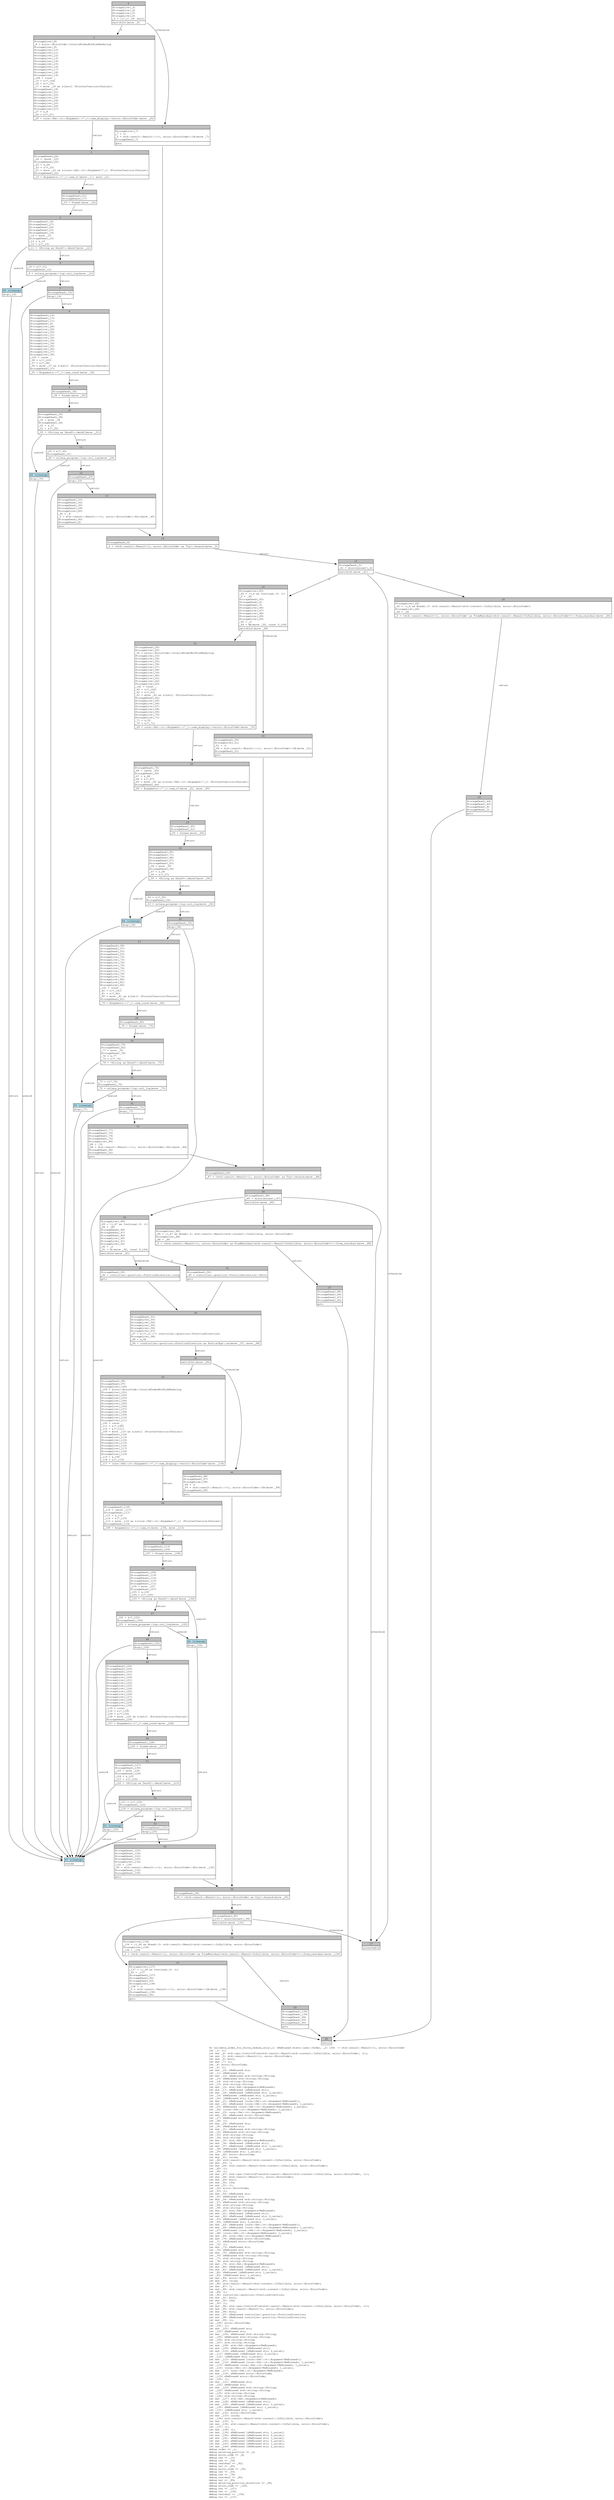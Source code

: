 digraph Mir_0_4569 {
    graph [fontname="Courier, monospace"];
    node [fontname="Courier, monospace"];
    edge [fontname="Courier, monospace"];
    label=<fn validate_order_for_force_reduce_only(_1: &amp;ReErased state::user::Order, _2: i64) -&gt; std::result::Result&lt;(), error::ErrorCode&gt;<br align="left"/>let _3: ();<br align="left"/>let mut _4: std::ops::ControlFlow&lt;std::result::Result&lt;std::convert::Infallible, error::ErrorCode&gt;, ()&gt;;<br align="left"/>let mut _5: std::result::Result&lt;(), error::ErrorCode&gt;;<br align="left"/>let mut _6: bool;<br align="left"/>let mut _7: ();<br align="left"/>let _8: error::ErrorCode;<br align="left"/>let _9: ();<br align="left"/>let mut _10: &amp;ReErased str;<br align="left"/>let _11: &amp;ReErased str;<br align="left"/>let mut _12: &amp;ReErased std::string::String;<br align="left"/>let _13: &amp;ReErased std::string::String;<br align="left"/>let _14: std::string::String;<br align="left"/>let _15: std::string::String;<br align="left"/>let mut _16: std::fmt::Arguments&lt;ReErased&gt;;<br align="left"/>let mut _17: &amp;ReErased [&amp;ReErased str];<br align="left"/>let mut _18: &amp;ReErased [&amp;ReErased str; 2_usize];<br align="left"/>let _19: &amp;ReErased [&amp;ReErased str; 2_usize];<br align="left"/>let _20: [&amp;ReErased str; 2_usize];<br align="left"/>let mut _21: &amp;ReErased [core::fmt::rt::Argument&lt;ReErased&gt;];<br align="left"/>let mut _22: &amp;ReErased [core::fmt::rt::Argument&lt;ReErased&gt;; 1_usize];<br align="left"/>let _23: &amp;ReErased [core::fmt::rt::Argument&lt;ReErased&gt;; 1_usize];<br align="left"/>let _24: [core::fmt::rt::Argument&lt;ReErased&gt;; 1_usize];<br align="left"/>let mut _25: core::fmt::rt::Argument&lt;ReErased&gt;;<br align="left"/>let mut _26: &amp;ReErased error::ErrorCode;<br align="left"/>let _27: &amp;ReErased error::ErrorCode;<br align="left"/>let _28: ();<br align="left"/>let mut _29: &amp;ReErased str;<br align="left"/>let _30: &amp;ReErased str;<br align="left"/>let mut _31: &amp;ReErased std::string::String;<br align="left"/>let _32: &amp;ReErased std::string::String;<br align="left"/>let _33: std::string::String;<br align="left"/>let _34: std::string::String;<br align="left"/>let mut _35: std::fmt::Arguments&lt;ReErased&gt;;<br align="left"/>let mut _36: &amp;ReErased [&amp;ReErased str];<br align="left"/>let mut _37: &amp;ReErased [&amp;ReErased str; 1_usize];<br align="left"/>let _38: &amp;ReErased [&amp;ReErased str; 1_usize];<br align="left"/>let _39: [&amp;ReErased str; 1_usize];<br align="left"/>let mut _40: error::ErrorCode;<br align="left"/>let mut _41: isize;<br align="left"/>let _42: std::result::Result&lt;std::convert::Infallible, error::ErrorCode&gt;;<br align="left"/>let mut _43: !;<br align="left"/>let mut _44: std::result::Result&lt;std::convert::Infallible, error::ErrorCode&gt;;<br align="left"/>let _45: ();<br align="left"/>let _46: ();<br align="left"/>let mut _47: std::ops::ControlFlow&lt;std::result::Result&lt;std::convert::Infallible, error::ErrorCode&gt;, ()&gt;;<br align="left"/>let mut _48: std::result::Result&lt;(), error::ErrorCode&gt;;<br align="left"/>let mut _49: bool;<br align="left"/>let mut _50: i64;<br align="left"/>let mut _51: ();<br align="left"/>let _52: error::ErrorCode;<br align="left"/>let _53: ();<br align="left"/>let mut _54: &amp;ReErased str;<br align="left"/>let _55: &amp;ReErased str;<br align="left"/>let mut _56: &amp;ReErased std::string::String;<br align="left"/>let _57: &amp;ReErased std::string::String;<br align="left"/>let _58: std::string::String;<br align="left"/>let _59: std::string::String;<br align="left"/>let mut _60: std::fmt::Arguments&lt;ReErased&gt;;<br align="left"/>let mut _61: &amp;ReErased [&amp;ReErased str];<br align="left"/>let mut _62: &amp;ReErased [&amp;ReErased str; 2_usize];<br align="left"/>let _63: &amp;ReErased [&amp;ReErased str; 2_usize];<br align="left"/>let _64: [&amp;ReErased str; 2_usize];<br align="left"/>let mut _65: &amp;ReErased [core::fmt::rt::Argument&lt;ReErased&gt;];<br align="left"/>let mut _66: &amp;ReErased [core::fmt::rt::Argument&lt;ReErased&gt;; 1_usize];<br align="left"/>let _67: &amp;ReErased [core::fmt::rt::Argument&lt;ReErased&gt;; 1_usize];<br align="left"/>let _68: [core::fmt::rt::Argument&lt;ReErased&gt;; 1_usize];<br align="left"/>let mut _69: core::fmt::rt::Argument&lt;ReErased&gt;;<br align="left"/>let mut _70: &amp;ReErased error::ErrorCode;<br align="left"/>let _71: &amp;ReErased error::ErrorCode;<br align="left"/>let _72: ();<br align="left"/>let mut _73: &amp;ReErased str;<br align="left"/>let _74: &amp;ReErased str;<br align="left"/>let mut _75: &amp;ReErased std::string::String;<br align="left"/>let _76: &amp;ReErased std::string::String;<br align="left"/>let _77: std::string::String;<br align="left"/>let _78: std::string::String;<br align="left"/>let mut _79: std::fmt::Arguments&lt;ReErased&gt;;<br align="left"/>let mut _80: &amp;ReErased [&amp;ReErased str];<br align="left"/>let mut _81: &amp;ReErased [&amp;ReErased str; 1_usize];<br align="left"/>let _82: &amp;ReErased [&amp;ReErased str; 1_usize];<br align="left"/>let _83: [&amp;ReErased str; 1_usize];<br align="left"/>let mut _84: error::ErrorCode;<br align="left"/>let mut _85: isize;<br align="left"/>let _86: std::result::Result&lt;std::convert::Infallible, error::ErrorCode&gt;;<br align="left"/>let mut _87: !;<br align="left"/>let mut _88: std::result::Result&lt;std::convert::Infallible, error::ErrorCode&gt;;<br align="left"/>let _89: ();<br align="left"/>let _90: controller::position::PositionDirection;<br align="left"/>let mut _91: bool;<br align="left"/>let mut _92: i64;<br align="left"/>let _93: ();<br align="left"/>let mut _94: std::ops::ControlFlow&lt;std::result::Result&lt;std::convert::Infallible, error::ErrorCode&gt;, ()&gt;;<br align="left"/>let mut _95: std::result::Result&lt;(), error::ErrorCode&gt;;<br align="left"/>let mut _96: bool;<br align="left"/>let mut _97: &amp;ReErased controller::position::PositionDirection;<br align="left"/>let mut _98: &amp;ReErased controller::position::PositionDirection;<br align="left"/>let mut _99: ();<br align="left"/>let _100: error::ErrorCode;<br align="left"/>let _101: ();<br align="left"/>let mut _102: &amp;ReErased str;<br align="left"/>let _103: &amp;ReErased str;<br align="left"/>let mut _104: &amp;ReErased std::string::String;<br align="left"/>let _105: &amp;ReErased std::string::String;<br align="left"/>let _106: std::string::String;<br align="left"/>let _107: std::string::String;<br align="left"/>let mut _108: std::fmt::Arguments&lt;ReErased&gt;;<br align="left"/>let mut _109: &amp;ReErased [&amp;ReErased str];<br align="left"/>let mut _110: &amp;ReErased [&amp;ReErased str; 2_usize];<br align="left"/>let _111: &amp;ReErased [&amp;ReErased str; 2_usize];<br align="left"/>let _112: [&amp;ReErased str; 2_usize];<br align="left"/>let mut _113: &amp;ReErased [core::fmt::rt::Argument&lt;ReErased&gt;];<br align="left"/>let mut _114: &amp;ReErased [core::fmt::rt::Argument&lt;ReErased&gt;; 1_usize];<br align="left"/>let _115: &amp;ReErased [core::fmt::rt::Argument&lt;ReErased&gt;; 1_usize];<br align="left"/>let _116: [core::fmt::rt::Argument&lt;ReErased&gt;; 1_usize];<br align="left"/>let mut _117: core::fmt::rt::Argument&lt;ReErased&gt;;<br align="left"/>let mut _118: &amp;ReErased error::ErrorCode;<br align="left"/>let _119: &amp;ReErased error::ErrorCode;<br align="left"/>let _120: ();<br align="left"/>let mut _121: &amp;ReErased str;<br align="left"/>let _122: &amp;ReErased str;<br align="left"/>let mut _123: &amp;ReErased std::string::String;<br align="left"/>let _124: &amp;ReErased std::string::String;<br align="left"/>let _125: std::string::String;<br align="left"/>let _126: std::string::String;<br align="left"/>let mut _127: std::fmt::Arguments&lt;ReErased&gt;;<br align="left"/>let mut _128: &amp;ReErased [&amp;ReErased str];<br align="left"/>let mut _129: &amp;ReErased [&amp;ReErased str; 1_usize];<br align="left"/>let _130: &amp;ReErased [&amp;ReErased str; 1_usize];<br align="left"/>let _131: [&amp;ReErased str; 1_usize];<br align="left"/>let mut _132: error::ErrorCode;<br align="left"/>let mut _133: isize;<br align="left"/>let _134: std::result::Result&lt;std::convert::Infallible, error::ErrorCode&gt;;<br align="left"/>let mut _135: !;<br align="left"/>let mut _136: std::result::Result&lt;std::convert::Infallible, error::ErrorCode&gt;;<br align="left"/>let _137: ();<br align="left"/>let mut _138: ();<br align="left"/>let mut _139: &amp;ReErased [&amp;ReErased str; 1_usize];<br align="left"/>let mut _140: &amp;ReErased [&amp;ReErased str; 2_usize];<br align="left"/>let mut _141: &amp;ReErased [&amp;ReErased str; 1_usize];<br align="left"/>let mut _142: &amp;ReErased [&amp;ReErased str; 2_usize];<br align="left"/>let mut _143: &amp;ReErased [&amp;ReErased str; 1_usize];<br align="left"/>let mut _144: &amp;ReErased [&amp;ReErased str; 2_usize];<br align="left"/>debug order =&gt; _1;<br align="left"/>debug existing_position =&gt; _2;<br align="left"/>debug error_code =&gt; _8;<br align="left"/>debug res =&gt; _15;<br align="left"/>debug res =&gt; _34;<br align="left"/>debug residual =&gt; _42;<br align="left"/>debug val =&gt; _45;<br align="left"/>debug error_code =&gt; _52;<br align="left"/>debug res =&gt; _59;<br align="left"/>debug res =&gt; _78;<br align="left"/>debug residual =&gt; _86;<br align="left"/>debug val =&gt; _89;<br align="left"/>debug existing_position_direction =&gt; _90;<br align="left"/>debug error_code =&gt; _100;<br align="left"/>debug res =&gt; _107;<br align="left"/>debug res =&gt; _126;<br align="left"/>debug residual =&gt; _134;<br align="left"/>debug val =&gt; _137;<br align="left"/>>;
    bb0__0_4569 [shape="none", label=<<table border="0" cellborder="1" cellspacing="0"><tr><td bgcolor="gray" align="center" colspan="1">0</td></tr><tr><td align="left" balign="left">StorageLive(_3)<br/>StorageLive(_4)<br/>StorageLive(_5)<br/>StorageLive(_6)<br/>_6 = ((*_1).18: bool)<br/></td></tr><tr><td align="left">switchInt(move _6)</td></tr></table>>];
    bb1__0_4569 [shape="none", label=<<table border="0" cellborder="1" cellspacing="0"><tr><td bgcolor="gray" align="center" colspan="1">1</td></tr><tr><td align="left" balign="left">StorageLive(_7)<br/>_7 = ()<br/>_5 = std::result::Result::&lt;(), error::ErrorCode&gt;::Ok(move _7)<br/>StorageDead(_7)<br/></td></tr><tr><td align="left">goto</td></tr></table>>];
    bb2__0_4569 [shape="none", label=<<table border="0" cellborder="1" cellspacing="0"><tr><td bgcolor="gray" align="center" colspan="1">2</td></tr><tr><td align="left" balign="left">StorageLive(_8)<br/>_8 = error::ErrorCode::InvalidOrderNotRiskReducing<br/>StorageLive(_9)<br/>StorageLive(_10)<br/>StorageLive(_11)<br/>StorageLive(_12)<br/>StorageLive(_13)<br/>StorageLive(_14)<br/>StorageLive(_15)<br/>StorageLive(_16)<br/>StorageLive(_17)<br/>StorageLive(_18)<br/>StorageLive(_19)<br/>_144 = const _<br/>_19 = &amp;(*_144)<br/>_18 = &amp;(*_19)<br/>_17 = move _18 as &amp;[&amp;str] (PointerCoercion(Unsize))<br/>StorageDead(_18)<br/>StorageLive(_21)<br/>StorageLive(_22)<br/>StorageLive(_23)<br/>StorageLive(_24)<br/>StorageLive(_25)<br/>StorageLive(_26)<br/>StorageLive(_27)<br/>_27 = &amp;_8<br/>_26 = &amp;(*_27)<br/></td></tr><tr><td align="left">_25 = core::fmt::rt::Argument::&lt;'_&gt;::new_display::&lt;error::ErrorCode&gt;(move _26)</td></tr></table>>];
    bb3__0_4569 [shape="none", label=<<table border="0" cellborder="1" cellspacing="0"><tr><td bgcolor="gray" align="center" colspan="1">3</td></tr><tr><td align="left" balign="left">StorageDead(_26)<br/>_24 = [move _25]<br/>StorageDead(_25)<br/>_23 = &amp;_24<br/>_22 = &amp;(*_23)<br/>_21 = move _22 as &amp;[core::fmt::rt::Argument&lt;'_&gt;] (PointerCoercion(Unsize))<br/>StorageDead(_22)<br/></td></tr><tr><td align="left">_16 = Arguments::&lt;'_&gt;::new_v1(move _17, move _21)</td></tr></table>>];
    bb4__0_4569 [shape="none", label=<<table border="0" cellborder="1" cellspacing="0"><tr><td bgcolor="gray" align="center" colspan="1">4</td></tr><tr><td align="left" balign="left">StorageDead(_21)<br/>StorageDead(_17)<br/></td></tr><tr><td align="left">_15 = format(move _16)</td></tr></table>>];
    bb5__0_4569 [shape="none", label=<<table border="0" cellborder="1" cellspacing="0"><tr><td bgcolor="gray" align="center" colspan="1">5</td></tr><tr><td align="left" balign="left">StorageDead(_16)<br/>StorageDead(_27)<br/>StorageDead(_24)<br/>StorageDead(_23)<br/>StorageDead(_19)<br/>_14 = move _15<br/>StorageDead(_15)<br/>_13 = &amp;_14<br/>_12 = &amp;(*_13)<br/></td></tr><tr><td align="left">_11 = &lt;String as Deref&gt;::deref(move _12)</td></tr></table>>];
    bb6__0_4569 [shape="none", label=<<table border="0" cellborder="1" cellspacing="0"><tr><td bgcolor="gray" align="center" colspan="1">6</td></tr><tr><td align="left" balign="left">_10 = &amp;(*_11)<br/>StorageDead(_12)<br/></td></tr><tr><td align="left">_9 = solana_program::log::sol_log(move _10)</td></tr></table>>];
    bb7__0_4569 [shape="none", label=<<table border="0" cellborder="1" cellspacing="0"><tr><td bgcolor="gray" align="center" colspan="1">7</td></tr><tr><td align="left" balign="left">StorageDead(_10)<br/></td></tr><tr><td align="left">drop(_14)</td></tr></table>>];
    bb8__0_4569 [shape="none", label=<<table border="0" cellborder="1" cellspacing="0"><tr><td bgcolor="gray" align="center" colspan="1">8</td></tr><tr><td align="left" balign="left">StorageDead(_14)<br/>StorageDead(_13)<br/>StorageDead(_11)<br/>StorageDead(_9)<br/>StorageLive(_28)<br/>StorageLive(_29)<br/>StorageLive(_30)<br/>StorageLive(_31)<br/>StorageLive(_32)<br/>StorageLive(_33)<br/>StorageLive(_34)<br/>StorageLive(_35)<br/>StorageLive(_36)<br/>StorageLive(_37)<br/>StorageLive(_38)<br/>_143 = const _<br/>_38 = &amp;(*_143)<br/>_37 = &amp;(*_38)<br/>_36 = move _37 as &amp;[&amp;str] (PointerCoercion(Unsize))<br/>StorageDead(_37)<br/></td></tr><tr><td align="left">_35 = Arguments::&lt;'_&gt;::new_const(move _36)</td></tr></table>>];
    bb9__0_4569 [shape="none", label=<<table border="0" cellborder="1" cellspacing="0"><tr><td bgcolor="gray" align="center" colspan="1">9</td></tr><tr><td align="left" balign="left">StorageDead(_36)<br/></td></tr><tr><td align="left">_34 = format(move _35)</td></tr></table>>];
    bb10__0_4569 [shape="none", label=<<table border="0" cellborder="1" cellspacing="0"><tr><td bgcolor="gray" align="center" colspan="1">10</td></tr><tr><td align="left" balign="left">StorageDead(_35)<br/>StorageDead(_38)<br/>_33 = move _34<br/>StorageDead(_34)<br/>_32 = &amp;_33<br/>_31 = &amp;(*_32)<br/></td></tr><tr><td align="left">_30 = &lt;String as Deref&gt;::deref(move _31)</td></tr></table>>];
    bb11__0_4569 [shape="none", label=<<table border="0" cellborder="1" cellspacing="0"><tr><td bgcolor="gray" align="center" colspan="1">11</td></tr><tr><td align="left" balign="left">_29 = &amp;(*_30)<br/>StorageDead(_31)<br/></td></tr><tr><td align="left">_28 = solana_program::log::sol_log(move _29)</td></tr></table>>];
    bb12__0_4569 [shape="none", label=<<table border="0" cellborder="1" cellspacing="0"><tr><td bgcolor="gray" align="center" colspan="1">12</td></tr><tr><td align="left" balign="left">StorageDead(_29)<br/></td></tr><tr><td align="left">drop(_33)</td></tr></table>>];
    bb13__0_4569 [shape="none", label=<<table border="0" cellborder="1" cellspacing="0"><tr><td bgcolor="gray" align="center" colspan="1">13</td></tr><tr><td align="left" balign="left">StorageDead(_33)<br/>StorageDead(_32)<br/>StorageDead(_30)<br/>StorageDead(_28)<br/>StorageLive(_40)<br/>_40 = _8<br/>_5 = std::result::Result::&lt;(), error::ErrorCode&gt;::Err(move _40)<br/>StorageDead(_40)<br/>StorageDead(_8)<br/></td></tr><tr><td align="left">goto</td></tr></table>>];
    bb14__0_4569 [shape="none", label=<<table border="0" cellborder="1" cellspacing="0"><tr><td bgcolor="gray" align="center" colspan="1">14</td></tr><tr><td align="left" balign="left">StorageDead(_6)<br/></td></tr><tr><td align="left">_4 = &lt;std::result::Result&lt;(), error::ErrorCode&gt; as Try&gt;::branch(move _5)</td></tr></table>>];
    bb15__0_4569 [shape="none", label=<<table border="0" cellborder="1" cellspacing="0"><tr><td bgcolor="gray" align="center" colspan="1">15</td></tr><tr><td align="left" balign="left">StorageDead(_5)<br/>_41 = discriminant(_4)<br/></td></tr><tr><td align="left">switchInt(move _41)</td></tr></table>>];
    bb16__0_4569 [shape="none", label=<<table border="0" cellborder="1" cellspacing="0"><tr><td bgcolor="gray" align="center" colspan="1">16</td></tr><tr><td align="left" balign="left">StorageLive(_45)<br/>_45 = ((_4 as Continue).0: ())<br/>_3 = _45<br/>StorageDead(_45)<br/>StorageDead(_4)<br/>StorageDead(_3)<br/>StorageLive(_46)<br/>StorageLive(_47)<br/>StorageLive(_48)<br/>StorageLive(_49)<br/>StorageLive(_50)<br/>_50 = _2<br/>_49 = Ne(move _50, const 0_i64)<br/></td></tr><tr><td align="left">switchInt(move _49)</td></tr></table>>];
    bb17__0_4569 [shape="none", label=<<table border="0" cellborder="1" cellspacing="0"><tr><td bgcolor="gray" align="center" colspan="1">17</td></tr><tr><td align="left">unreachable</td></tr></table>>];
    bb18__0_4569 [shape="none", label=<<table border="0" cellborder="1" cellspacing="0"><tr><td bgcolor="gray" align="center" colspan="1">18</td></tr><tr><td align="left" balign="left">StorageLive(_42)<br/>_42 = ((_4 as Break).0: std::result::Result&lt;std::convert::Infallible, error::ErrorCode&gt;)<br/>StorageLive(_44)<br/>_44 = _42<br/></td></tr><tr><td align="left">_0 = &lt;std::result::Result&lt;(), error::ErrorCode&gt; as FromResidual&lt;std::result::Result&lt;Infallible, error::ErrorCode&gt;&gt;&gt;::from_residual(move _44)</td></tr></table>>];
    bb19__0_4569 [shape="none", label=<<table border="0" cellborder="1" cellspacing="0"><tr><td bgcolor="gray" align="center" colspan="1">19</td></tr><tr><td align="left" balign="left">StorageDead(_44)<br/>StorageDead(_42)<br/>StorageDead(_4)<br/>StorageDead(_3)<br/></td></tr><tr><td align="left">goto</td></tr></table>>];
    bb20__0_4569 [shape="none", label=<<table border="0" cellborder="1" cellspacing="0"><tr><td bgcolor="gray" align="center" colspan="1">20</td></tr><tr><td align="left" balign="left">StorageDead(_50)<br/>StorageLive(_51)<br/>_51 = ()<br/>_48 = std::result::Result::&lt;(), error::ErrorCode&gt;::Ok(move _51)<br/>StorageDead(_51)<br/></td></tr><tr><td align="left">goto</td></tr></table>>];
    bb21__0_4569 [shape="none", label=<<table border="0" cellborder="1" cellspacing="0"><tr><td bgcolor="gray" align="center" colspan="1">21</td></tr><tr><td align="left" balign="left">StorageDead(_50)<br/>StorageLive(_52)<br/>_52 = error::ErrorCode::InvalidOrderNotRiskReducing<br/>StorageLive(_53)<br/>StorageLive(_54)<br/>StorageLive(_55)<br/>StorageLive(_56)<br/>StorageLive(_57)<br/>StorageLive(_58)<br/>StorageLive(_59)<br/>StorageLive(_60)<br/>StorageLive(_61)<br/>StorageLive(_62)<br/>StorageLive(_63)<br/>_142 = const _<br/>_63 = &amp;(*_142)<br/>_62 = &amp;(*_63)<br/>_61 = move _62 as &amp;[&amp;str] (PointerCoercion(Unsize))<br/>StorageDead(_62)<br/>StorageLive(_65)<br/>StorageLive(_66)<br/>StorageLive(_67)<br/>StorageLive(_68)<br/>StorageLive(_69)<br/>StorageLive(_70)<br/>StorageLive(_71)<br/>_71 = &amp;_52<br/>_70 = &amp;(*_71)<br/></td></tr><tr><td align="left">_69 = core::fmt::rt::Argument::&lt;'_&gt;::new_display::&lt;error::ErrorCode&gt;(move _70)</td></tr></table>>];
    bb22__0_4569 [shape="none", label=<<table border="0" cellborder="1" cellspacing="0"><tr><td bgcolor="gray" align="center" colspan="1">22</td></tr><tr><td align="left" balign="left">StorageDead(_70)<br/>_68 = [move _69]<br/>StorageDead(_69)<br/>_67 = &amp;_68<br/>_66 = &amp;(*_67)<br/>_65 = move _66 as &amp;[core::fmt::rt::Argument&lt;'_&gt;] (PointerCoercion(Unsize))<br/>StorageDead(_66)<br/></td></tr><tr><td align="left">_60 = Arguments::&lt;'_&gt;::new_v1(move _61, move _65)</td></tr></table>>];
    bb23__0_4569 [shape="none", label=<<table border="0" cellborder="1" cellspacing="0"><tr><td bgcolor="gray" align="center" colspan="1">23</td></tr><tr><td align="left" balign="left">StorageDead(_65)<br/>StorageDead(_61)<br/></td></tr><tr><td align="left">_59 = format(move _60)</td></tr></table>>];
    bb24__0_4569 [shape="none", label=<<table border="0" cellborder="1" cellspacing="0"><tr><td bgcolor="gray" align="center" colspan="1">24</td></tr><tr><td align="left" balign="left">StorageDead(_60)<br/>StorageDead(_71)<br/>StorageDead(_68)<br/>StorageDead(_67)<br/>StorageDead(_63)<br/>_58 = move _59<br/>StorageDead(_59)<br/>_57 = &amp;_58<br/>_56 = &amp;(*_57)<br/></td></tr><tr><td align="left">_55 = &lt;String as Deref&gt;::deref(move _56)</td></tr></table>>];
    bb25__0_4569 [shape="none", label=<<table border="0" cellborder="1" cellspacing="0"><tr><td bgcolor="gray" align="center" colspan="1">25</td></tr><tr><td align="left" balign="left">_54 = &amp;(*_55)<br/>StorageDead(_56)<br/></td></tr><tr><td align="left">_53 = solana_program::log::sol_log(move _54)</td></tr></table>>];
    bb26__0_4569 [shape="none", label=<<table border="0" cellborder="1" cellspacing="0"><tr><td bgcolor="gray" align="center" colspan="1">26</td></tr><tr><td align="left" balign="left">StorageDead(_54)<br/></td></tr><tr><td align="left">drop(_58)</td></tr></table>>];
    bb27__0_4569 [shape="none", label=<<table border="0" cellborder="1" cellspacing="0"><tr><td bgcolor="gray" align="center" colspan="1">27</td></tr><tr><td align="left" balign="left">StorageDead(_58)<br/>StorageDead(_57)<br/>StorageDead(_55)<br/>StorageDead(_53)<br/>StorageLive(_72)<br/>StorageLive(_73)<br/>StorageLive(_74)<br/>StorageLive(_75)<br/>StorageLive(_76)<br/>StorageLive(_77)<br/>StorageLive(_78)<br/>StorageLive(_79)<br/>StorageLive(_80)<br/>StorageLive(_81)<br/>StorageLive(_82)<br/>_141 = const _<br/>_82 = &amp;(*_141)<br/>_81 = &amp;(*_82)<br/>_80 = move _81 as &amp;[&amp;str] (PointerCoercion(Unsize))<br/>StorageDead(_81)<br/></td></tr><tr><td align="left">_79 = Arguments::&lt;'_&gt;::new_const(move _80)</td></tr></table>>];
    bb28__0_4569 [shape="none", label=<<table border="0" cellborder="1" cellspacing="0"><tr><td bgcolor="gray" align="center" colspan="1">28</td></tr><tr><td align="left" balign="left">StorageDead(_80)<br/></td></tr><tr><td align="left">_78 = format(move _79)</td></tr></table>>];
    bb29__0_4569 [shape="none", label=<<table border="0" cellborder="1" cellspacing="0"><tr><td bgcolor="gray" align="center" colspan="1">29</td></tr><tr><td align="left" balign="left">StorageDead(_79)<br/>StorageDead(_82)<br/>_77 = move _78<br/>StorageDead(_78)<br/>_76 = &amp;_77<br/>_75 = &amp;(*_76)<br/></td></tr><tr><td align="left">_74 = &lt;String as Deref&gt;::deref(move _75)</td></tr></table>>];
    bb30__0_4569 [shape="none", label=<<table border="0" cellborder="1" cellspacing="0"><tr><td bgcolor="gray" align="center" colspan="1">30</td></tr><tr><td align="left" balign="left">_73 = &amp;(*_74)<br/>StorageDead(_75)<br/></td></tr><tr><td align="left">_72 = solana_program::log::sol_log(move _73)</td></tr></table>>];
    bb31__0_4569 [shape="none", label=<<table border="0" cellborder="1" cellspacing="0"><tr><td bgcolor="gray" align="center" colspan="1">31</td></tr><tr><td align="left" balign="left">StorageDead(_73)<br/></td></tr><tr><td align="left">drop(_77)</td></tr></table>>];
    bb32__0_4569 [shape="none", label=<<table border="0" cellborder="1" cellspacing="0"><tr><td bgcolor="gray" align="center" colspan="1">32</td></tr><tr><td align="left" balign="left">StorageDead(_77)<br/>StorageDead(_76)<br/>StorageDead(_74)<br/>StorageDead(_72)<br/>StorageLive(_84)<br/>_84 = _52<br/>_48 = std::result::Result::&lt;(), error::ErrorCode&gt;::Err(move _84)<br/>StorageDead(_84)<br/>StorageDead(_52)<br/></td></tr><tr><td align="left">goto</td></tr></table>>];
    bb33__0_4569 [shape="none", label=<<table border="0" cellborder="1" cellspacing="0"><tr><td bgcolor="gray" align="center" colspan="1">33</td></tr><tr><td align="left" balign="left">StorageDead(_49)<br/></td></tr><tr><td align="left">_47 = &lt;std::result::Result&lt;(), error::ErrorCode&gt; as Try&gt;::branch(move _48)</td></tr></table>>];
    bb34__0_4569 [shape="none", label=<<table border="0" cellborder="1" cellspacing="0"><tr><td bgcolor="gray" align="center" colspan="1">34</td></tr><tr><td align="left" balign="left">StorageDead(_48)<br/>_85 = discriminant(_47)<br/></td></tr><tr><td align="left">switchInt(move _85)</td></tr></table>>];
    bb35__0_4569 [shape="none", label=<<table border="0" cellborder="1" cellspacing="0"><tr><td bgcolor="gray" align="center" colspan="1">35</td></tr><tr><td align="left" balign="left">StorageLive(_89)<br/>_89 = ((_47 as Continue).0: ())<br/>_46 = _89<br/>StorageDead(_89)<br/>StorageDead(_47)<br/>StorageDead(_46)<br/>StorageLive(_90)<br/>StorageLive(_91)<br/>StorageLive(_92)<br/>_92 = _2<br/>_91 = Gt(move _92, const 0_i64)<br/></td></tr><tr><td align="left">switchInt(move _91)</td></tr></table>>];
    bb36__0_4569 [shape="none", label=<<table border="0" cellborder="1" cellspacing="0"><tr><td bgcolor="gray" align="center" colspan="1">36</td></tr><tr><td align="left" balign="left">StorageLive(_86)<br/>_86 = ((_47 as Break).0: std::result::Result&lt;std::convert::Infallible, error::ErrorCode&gt;)<br/>StorageLive(_88)<br/>_88 = _86<br/></td></tr><tr><td align="left">_0 = &lt;std::result::Result&lt;(), error::ErrorCode&gt; as FromResidual&lt;std::result::Result&lt;Infallible, error::ErrorCode&gt;&gt;&gt;::from_residual(move _88)</td></tr></table>>];
    bb37__0_4569 [shape="none", label=<<table border="0" cellborder="1" cellspacing="0"><tr><td bgcolor="gray" align="center" colspan="1">37</td></tr><tr><td align="left" balign="left">StorageDead(_88)<br/>StorageDead(_86)<br/>StorageDead(_47)<br/>StorageDead(_46)<br/></td></tr><tr><td align="left">goto</td></tr></table>>];
    bb38__0_4569 [shape="none", label=<<table border="0" cellborder="1" cellspacing="0"><tr><td bgcolor="gray" align="center" colspan="1">38</td></tr><tr><td align="left" balign="left">StorageDead(_92)<br/>_90 = controller::position::PositionDirection::Long<br/></td></tr><tr><td align="left">goto</td></tr></table>>];
    bb39__0_4569 [shape="none", label=<<table border="0" cellborder="1" cellspacing="0"><tr><td bgcolor="gray" align="center" colspan="1">39</td></tr><tr><td align="left" balign="left">StorageDead(_92)<br/>_90 = controller::position::PositionDirection::Short<br/></td></tr><tr><td align="left">goto</td></tr></table>>];
    bb40__0_4569 [shape="none", label=<<table border="0" cellborder="1" cellspacing="0"><tr><td bgcolor="gray" align="center" colspan="1">40</td></tr><tr><td align="left" balign="left">StorageDead(_91)<br/>StorageLive(_93)<br/>StorageLive(_94)<br/>StorageLive(_95)<br/>StorageLive(_96)<br/>StorageLive(_97)<br/>_97 = &amp;((*_1).17: controller::position::PositionDirection)<br/>StorageLive(_98)<br/>_98 = &amp;_90<br/></td></tr><tr><td align="left">_96 = &lt;controller::position::PositionDirection as PartialEq&gt;::ne(move _97, move _98)</td></tr></table>>];
    bb41__0_4569 [shape="none", label=<<table border="0" cellborder="1" cellspacing="0"><tr><td bgcolor="gray" align="center" colspan="1">41</td></tr><tr><td align="left">switchInt(move _96)</td></tr></table>>];
    bb42__0_4569 [shape="none", label=<<table border="0" cellborder="1" cellspacing="0"><tr><td bgcolor="gray" align="center" colspan="1">42</td></tr><tr><td align="left" balign="left">StorageDead(_98)<br/>StorageDead(_97)<br/>StorageLive(_99)<br/>_99 = ()<br/>_95 = std::result::Result::&lt;(), error::ErrorCode&gt;::Ok(move _99)<br/>StorageDead(_99)<br/></td></tr><tr><td align="left">goto</td></tr></table>>];
    bb43__0_4569 [shape="none", label=<<table border="0" cellborder="1" cellspacing="0"><tr><td bgcolor="gray" align="center" colspan="1">43</td></tr><tr><td align="left" balign="left">StorageDead(_98)<br/>StorageDead(_97)<br/>StorageLive(_100)<br/>_100 = error::ErrorCode::InvalidOrderNotRiskReducing<br/>StorageLive(_101)<br/>StorageLive(_102)<br/>StorageLive(_103)<br/>StorageLive(_104)<br/>StorageLive(_105)<br/>StorageLive(_106)<br/>StorageLive(_107)<br/>StorageLive(_108)<br/>StorageLive(_109)<br/>StorageLive(_110)<br/>StorageLive(_111)<br/>_140 = const _<br/>_111 = &amp;(*_140)<br/>_110 = &amp;(*_111)<br/>_109 = move _110 as &amp;[&amp;str] (PointerCoercion(Unsize))<br/>StorageDead(_110)<br/>StorageLive(_113)<br/>StorageLive(_114)<br/>StorageLive(_115)<br/>StorageLive(_116)<br/>StorageLive(_117)<br/>StorageLive(_118)<br/>StorageLive(_119)<br/>_119 = &amp;_100<br/>_118 = &amp;(*_119)<br/></td></tr><tr><td align="left">_117 = core::fmt::rt::Argument::&lt;'_&gt;::new_display::&lt;error::ErrorCode&gt;(move _118)</td></tr></table>>];
    bb44__0_4569 [shape="none", label=<<table border="0" cellborder="1" cellspacing="0"><tr><td bgcolor="gray" align="center" colspan="1">44</td></tr><tr><td align="left" balign="left">StorageDead(_118)<br/>_116 = [move _117]<br/>StorageDead(_117)<br/>_115 = &amp;_116<br/>_114 = &amp;(*_115)<br/>_113 = move _114 as &amp;[core::fmt::rt::Argument&lt;'_&gt;] (PointerCoercion(Unsize))<br/>StorageDead(_114)<br/></td></tr><tr><td align="left">_108 = Arguments::&lt;'_&gt;::new_v1(move _109, move _113)</td></tr></table>>];
    bb45__0_4569 [shape="none", label=<<table border="0" cellborder="1" cellspacing="0"><tr><td bgcolor="gray" align="center" colspan="1">45</td></tr><tr><td align="left" balign="left">StorageDead(_113)<br/>StorageDead(_109)<br/></td></tr><tr><td align="left">_107 = format(move _108)</td></tr></table>>];
    bb46__0_4569 [shape="none", label=<<table border="0" cellborder="1" cellspacing="0"><tr><td bgcolor="gray" align="center" colspan="1">46</td></tr><tr><td align="left" balign="left">StorageDead(_108)<br/>StorageDead(_119)<br/>StorageDead(_116)<br/>StorageDead(_115)<br/>StorageDead(_111)<br/>_106 = move _107<br/>StorageDead(_107)<br/>_105 = &amp;_106<br/>_104 = &amp;(*_105)<br/></td></tr><tr><td align="left">_103 = &lt;String as Deref&gt;::deref(move _104)</td></tr></table>>];
    bb47__0_4569 [shape="none", label=<<table border="0" cellborder="1" cellspacing="0"><tr><td bgcolor="gray" align="center" colspan="1">47</td></tr><tr><td align="left" balign="left">_102 = &amp;(*_103)<br/>StorageDead(_104)<br/></td></tr><tr><td align="left">_101 = solana_program::log::sol_log(move _102)</td></tr></table>>];
    bb48__0_4569 [shape="none", label=<<table border="0" cellborder="1" cellspacing="0"><tr><td bgcolor="gray" align="center" colspan="1">48</td></tr><tr><td align="left" balign="left">StorageDead(_102)<br/></td></tr><tr><td align="left">drop(_106)</td></tr></table>>];
    bb49__0_4569 [shape="none", label=<<table border="0" cellborder="1" cellspacing="0"><tr><td bgcolor="gray" align="center" colspan="1">49</td></tr><tr><td align="left" balign="left">StorageDead(_106)<br/>StorageDead(_105)<br/>StorageDead(_103)<br/>StorageDead(_101)<br/>StorageLive(_120)<br/>StorageLive(_121)<br/>StorageLive(_122)<br/>StorageLive(_123)<br/>StorageLive(_124)<br/>StorageLive(_125)<br/>StorageLive(_126)<br/>StorageLive(_127)<br/>StorageLive(_128)<br/>StorageLive(_129)<br/>StorageLive(_130)<br/>_139 = const _<br/>_130 = &amp;(*_139)<br/>_129 = &amp;(*_130)<br/>_128 = move _129 as &amp;[&amp;str] (PointerCoercion(Unsize))<br/>StorageDead(_129)<br/></td></tr><tr><td align="left">_127 = Arguments::&lt;'_&gt;::new_const(move _128)</td></tr></table>>];
    bb50__0_4569 [shape="none", label=<<table border="0" cellborder="1" cellspacing="0"><tr><td bgcolor="gray" align="center" colspan="1">50</td></tr><tr><td align="left" balign="left">StorageDead(_128)<br/></td></tr><tr><td align="left">_126 = format(move _127)</td></tr></table>>];
    bb51__0_4569 [shape="none", label=<<table border="0" cellborder="1" cellspacing="0"><tr><td bgcolor="gray" align="center" colspan="1">51</td></tr><tr><td align="left" balign="left">StorageDead(_127)<br/>StorageDead(_130)<br/>_125 = move _126<br/>StorageDead(_126)<br/>_124 = &amp;_125<br/>_123 = &amp;(*_124)<br/></td></tr><tr><td align="left">_122 = &lt;String as Deref&gt;::deref(move _123)</td></tr></table>>];
    bb52__0_4569 [shape="none", label=<<table border="0" cellborder="1" cellspacing="0"><tr><td bgcolor="gray" align="center" colspan="1">52</td></tr><tr><td align="left" balign="left">_121 = &amp;(*_122)<br/>StorageDead(_123)<br/></td></tr><tr><td align="left">_120 = solana_program::log::sol_log(move _121)</td></tr></table>>];
    bb53__0_4569 [shape="none", label=<<table border="0" cellborder="1" cellspacing="0"><tr><td bgcolor="gray" align="center" colspan="1">53</td></tr><tr><td align="left" balign="left">StorageDead(_121)<br/></td></tr><tr><td align="left">drop(_125)</td></tr></table>>];
    bb54__0_4569 [shape="none", label=<<table border="0" cellborder="1" cellspacing="0"><tr><td bgcolor="gray" align="center" colspan="1">54</td></tr><tr><td align="left" balign="left">StorageDead(_125)<br/>StorageDead(_124)<br/>StorageDead(_122)<br/>StorageDead(_120)<br/>StorageLive(_132)<br/>_132 = _100<br/>_95 = std::result::Result::&lt;(), error::ErrorCode&gt;::Err(move _132)<br/>StorageDead(_132)<br/>StorageDead(_100)<br/></td></tr><tr><td align="left">goto</td></tr></table>>];
    bb55__0_4569 [shape="none", label=<<table border="0" cellborder="1" cellspacing="0"><tr><td bgcolor="gray" align="center" colspan="1">55</td></tr><tr><td align="left" balign="left">StorageDead(_96)<br/></td></tr><tr><td align="left">_94 = &lt;std::result::Result&lt;(), error::ErrorCode&gt; as Try&gt;::branch(move _95)</td></tr></table>>];
    bb56__0_4569 [shape="none", label=<<table border="0" cellborder="1" cellspacing="0"><tr><td bgcolor="gray" align="center" colspan="1">56</td></tr><tr><td align="left" balign="left">StorageDead(_95)<br/>_133 = discriminant(_94)<br/></td></tr><tr><td align="left">switchInt(move _133)</td></tr></table>>];
    bb57__0_4569 [shape="none", label=<<table border="0" cellborder="1" cellspacing="0"><tr><td bgcolor="gray" align="center" colspan="1">57</td></tr><tr><td align="left" balign="left">StorageLive(_137)<br/>_137 = ((_94 as Continue).0: ())<br/>_93 = _137<br/>StorageDead(_137)<br/>StorageDead(_94)<br/>StorageDead(_93)<br/>StorageLive(_138)<br/>_138 = ()<br/>_0 = std::result::Result::&lt;(), error::ErrorCode&gt;::Ok(move _138)<br/>StorageDead(_138)<br/>StorageDead(_90)<br/></td></tr><tr><td align="left">goto</td></tr></table>>];
    bb58__0_4569 [shape="none", label=<<table border="0" cellborder="1" cellspacing="0"><tr><td bgcolor="gray" align="center" colspan="1">58</td></tr><tr><td align="left" balign="left">StorageLive(_134)<br/>_134 = ((_94 as Break).0: std::result::Result&lt;std::convert::Infallible, error::ErrorCode&gt;)<br/>StorageLive(_136)<br/>_136 = _134<br/></td></tr><tr><td align="left">_0 = &lt;std::result::Result&lt;(), error::ErrorCode&gt; as FromResidual&lt;std::result::Result&lt;Infallible, error::ErrorCode&gt;&gt;&gt;::from_residual(move _136)</td></tr></table>>];
    bb59__0_4569 [shape="none", label=<<table border="0" cellborder="1" cellspacing="0"><tr><td bgcolor="gray" align="center" colspan="1">59</td></tr><tr><td align="left" balign="left">StorageDead(_136)<br/>StorageDead(_134)<br/>StorageDead(_94)<br/>StorageDead(_93)<br/>StorageDead(_90)<br/></td></tr><tr><td align="left">goto</td></tr></table>>];
    bb60__0_4569 [shape="none", label=<<table border="0" cellborder="1" cellspacing="0"><tr><td bgcolor="gray" align="center" colspan="1">60</td></tr><tr><td align="left">return</td></tr></table>>];
    bb61__0_4569 [shape="none", label=<<table border="0" cellborder="1" cellspacing="0"><tr><td bgcolor="lightblue" align="center" colspan="1">61 (cleanup)</td></tr><tr><td align="left">drop(_125)</td></tr></table>>];
    bb62__0_4569 [shape="none", label=<<table border="0" cellborder="1" cellspacing="0"><tr><td bgcolor="lightblue" align="center" colspan="1">62 (cleanup)</td></tr><tr><td align="left">drop(_106)</td></tr></table>>];
    bb63__0_4569 [shape="none", label=<<table border="0" cellborder="1" cellspacing="0"><tr><td bgcolor="lightblue" align="center" colspan="1">63 (cleanup)</td></tr><tr><td align="left">drop(_77)</td></tr></table>>];
    bb64__0_4569 [shape="none", label=<<table border="0" cellborder="1" cellspacing="0"><tr><td bgcolor="lightblue" align="center" colspan="1">64 (cleanup)</td></tr><tr><td align="left">drop(_58)</td></tr></table>>];
    bb65__0_4569 [shape="none", label=<<table border="0" cellborder="1" cellspacing="0"><tr><td bgcolor="lightblue" align="center" colspan="1">65 (cleanup)</td></tr><tr><td align="left">drop(_33)</td></tr></table>>];
    bb66__0_4569 [shape="none", label=<<table border="0" cellborder="1" cellspacing="0"><tr><td bgcolor="lightblue" align="center" colspan="1">66 (cleanup)</td></tr><tr><td align="left">drop(_14)</td></tr></table>>];
    bb67__0_4569 [shape="none", label=<<table border="0" cellborder="1" cellspacing="0"><tr><td bgcolor="lightblue" align="center" colspan="1">67 (cleanup)</td></tr><tr><td align="left">resume</td></tr></table>>];
    bb0__0_4569 -> bb2__0_4569 [label="0"];
    bb0__0_4569 -> bb1__0_4569 [label="otherwise"];
    bb1__0_4569 -> bb14__0_4569 [label=""];
    bb2__0_4569 -> bb3__0_4569 [label="return"];
    bb3__0_4569 -> bb4__0_4569 [label="return"];
    bb4__0_4569 -> bb5__0_4569 [label="return"];
    bb5__0_4569 -> bb6__0_4569 [label="return"];
    bb5__0_4569 -> bb66__0_4569 [label="unwind"];
    bb6__0_4569 -> bb7__0_4569 [label="return"];
    bb6__0_4569 -> bb66__0_4569 [label="unwind"];
    bb7__0_4569 -> bb8__0_4569 [label="return"];
    bb7__0_4569 -> bb67__0_4569 [label="unwind"];
    bb8__0_4569 -> bb9__0_4569 [label="return"];
    bb9__0_4569 -> bb10__0_4569 [label="return"];
    bb10__0_4569 -> bb11__0_4569 [label="return"];
    bb10__0_4569 -> bb65__0_4569 [label="unwind"];
    bb11__0_4569 -> bb12__0_4569 [label="return"];
    bb11__0_4569 -> bb65__0_4569 [label="unwind"];
    bb12__0_4569 -> bb13__0_4569 [label="return"];
    bb12__0_4569 -> bb67__0_4569 [label="unwind"];
    bb13__0_4569 -> bb14__0_4569 [label=""];
    bb14__0_4569 -> bb15__0_4569 [label="return"];
    bb15__0_4569 -> bb16__0_4569 [label="0"];
    bb15__0_4569 -> bb18__0_4569 [label="1"];
    bb15__0_4569 -> bb17__0_4569 [label="otherwise"];
    bb16__0_4569 -> bb21__0_4569 [label="0"];
    bb16__0_4569 -> bb20__0_4569 [label="otherwise"];
    bb18__0_4569 -> bb19__0_4569 [label="return"];
    bb19__0_4569 -> bb60__0_4569 [label=""];
    bb20__0_4569 -> bb33__0_4569 [label=""];
    bb21__0_4569 -> bb22__0_4569 [label="return"];
    bb22__0_4569 -> bb23__0_4569 [label="return"];
    bb23__0_4569 -> bb24__0_4569 [label="return"];
    bb24__0_4569 -> bb25__0_4569 [label="return"];
    bb24__0_4569 -> bb64__0_4569 [label="unwind"];
    bb25__0_4569 -> bb26__0_4569 [label="return"];
    bb25__0_4569 -> bb64__0_4569 [label="unwind"];
    bb26__0_4569 -> bb27__0_4569 [label="return"];
    bb26__0_4569 -> bb67__0_4569 [label="unwind"];
    bb27__0_4569 -> bb28__0_4569 [label="return"];
    bb28__0_4569 -> bb29__0_4569 [label="return"];
    bb29__0_4569 -> bb30__0_4569 [label="return"];
    bb29__0_4569 -> bb63__0_4569 [label="unwind"];
    bb30__0_4569 -> bb31__0_4569 [label="return"];
    bb30__0_4569 -> bb63__0_4569 [label="unwind"];
    bb31__0_4569 -> bb32__0_4569 [label="return"];
    bb31__0_4569 -> bb67__0_4569 [label="unwind"];
    bb32__0_4569 -> bb33__0_4569 [label=""];
    bb33__0_4569 -> bb34__0_4569 [label="return"];
    bb34__0_4569 -> bb35__0_4569 [label="0"];
    bb34__0_4569 -> bb36__0_4569 [label="1"];
    bb34__0_4569 -> bb17__0_4569 [label="otherwise"];
    bb35__0_4569 -> bb39__0_4569 [label="0"];
    bb35__0_4569 -> bb38__0_4569 [label="otherwise"];
    bb36__0_4569 -> bb37__0_4569 [label="return"];
    bb37__0_4569 -> bb60__0_4569 [label=""];
    bb38__0_4569 -> bb40__0_4569 [label=""];
    bb39__0_4569 -> bb40__0_4569 [label=""];
    bb40__0_4569 -> bb41__0_4569 [label="return"];
    bb41__0_4569 -> bb43__0_4569 [label="0"];
    bb41__0_4569 -> bb42__0_4569 [label="otherwise"];
    bb42__0_4569 -> bb55__0_4569 [label=""];
    bb43__0_4569 -> bb44__0_4569 [label="return"];
    bb44__0_4569 -> bb45__0_4569 [label="return"];
    bb45__0_4569 -> bb46__0_4569 [label="return"];
    bb46__0_4569 -> bb47__0_4569 [label="return"];
    bb46__0_4569 -> bb62__0_4569 [label="unwind"];
    bb47__0_4569 -> bb48__0_4569 [label="return"];
    bb47__0_4569 -> bb62__0_4569 [label="unwind"];
    bb48__0_4569 -> bb49__0_4569 [label="return"];
    bb48__0_4569 -> bb67__0_4569 [label="unwind"];
    bb49__0_4569 -> bb50__0_4569 [label="return"];
    bb50__0_4569 -> bb51__0_4569 [label="return"];
    bb51__0_4569 -> bb52__0_4569 [label="return"];
    bb51__0_4569 -> bb61__0_4569 [label="unwind"];
    bb52__0_4569 -> bb53__0_4569 [label="return"];
    bb52__0_4569 -> bb61__0_4569 [label="unwind"];
    bb53__0_4569 -> bb54__0_4569 [label="return"];
    bb53__0_4569 -> bb67__0_4569 [label="unwind"];
    bb54__0_4569 -> bb55__0_4569 [label=""];
    bb55__0_4569 -> bb56__0_4569 [label="return"];
    bb56__0_4569 -> bb57__0_4569 [label="0"];
    bb56__0_4569 -> bb58__0_4569 [label="1"];
    bb56__0_4569 -> bb17__0_4569 [label="otherwise"];
    bb57__0_4569 -> bb60__0_4569 [label=""];
    bb58__0_4569 -> bb59__0_4569 [label="return"];
    bb59__0_4569 -> bb60__0_4569 [label=""];
    bb61__0_4569 -> bb67__0_4569 [label="return"];
    bb62__0_4569 -> bb67__0_4569 [label="return"];
    bb63__0_4569 -> bb67__0_4569 [label="return"];
    bb64__0_4569 -> bb67__0_4569 [label="return"];
    bb65__0_4569 -> bb67__0_4569 [label="return"];
    bb66__0_4569 -> bb67__0_4569 [label="return"];
}
